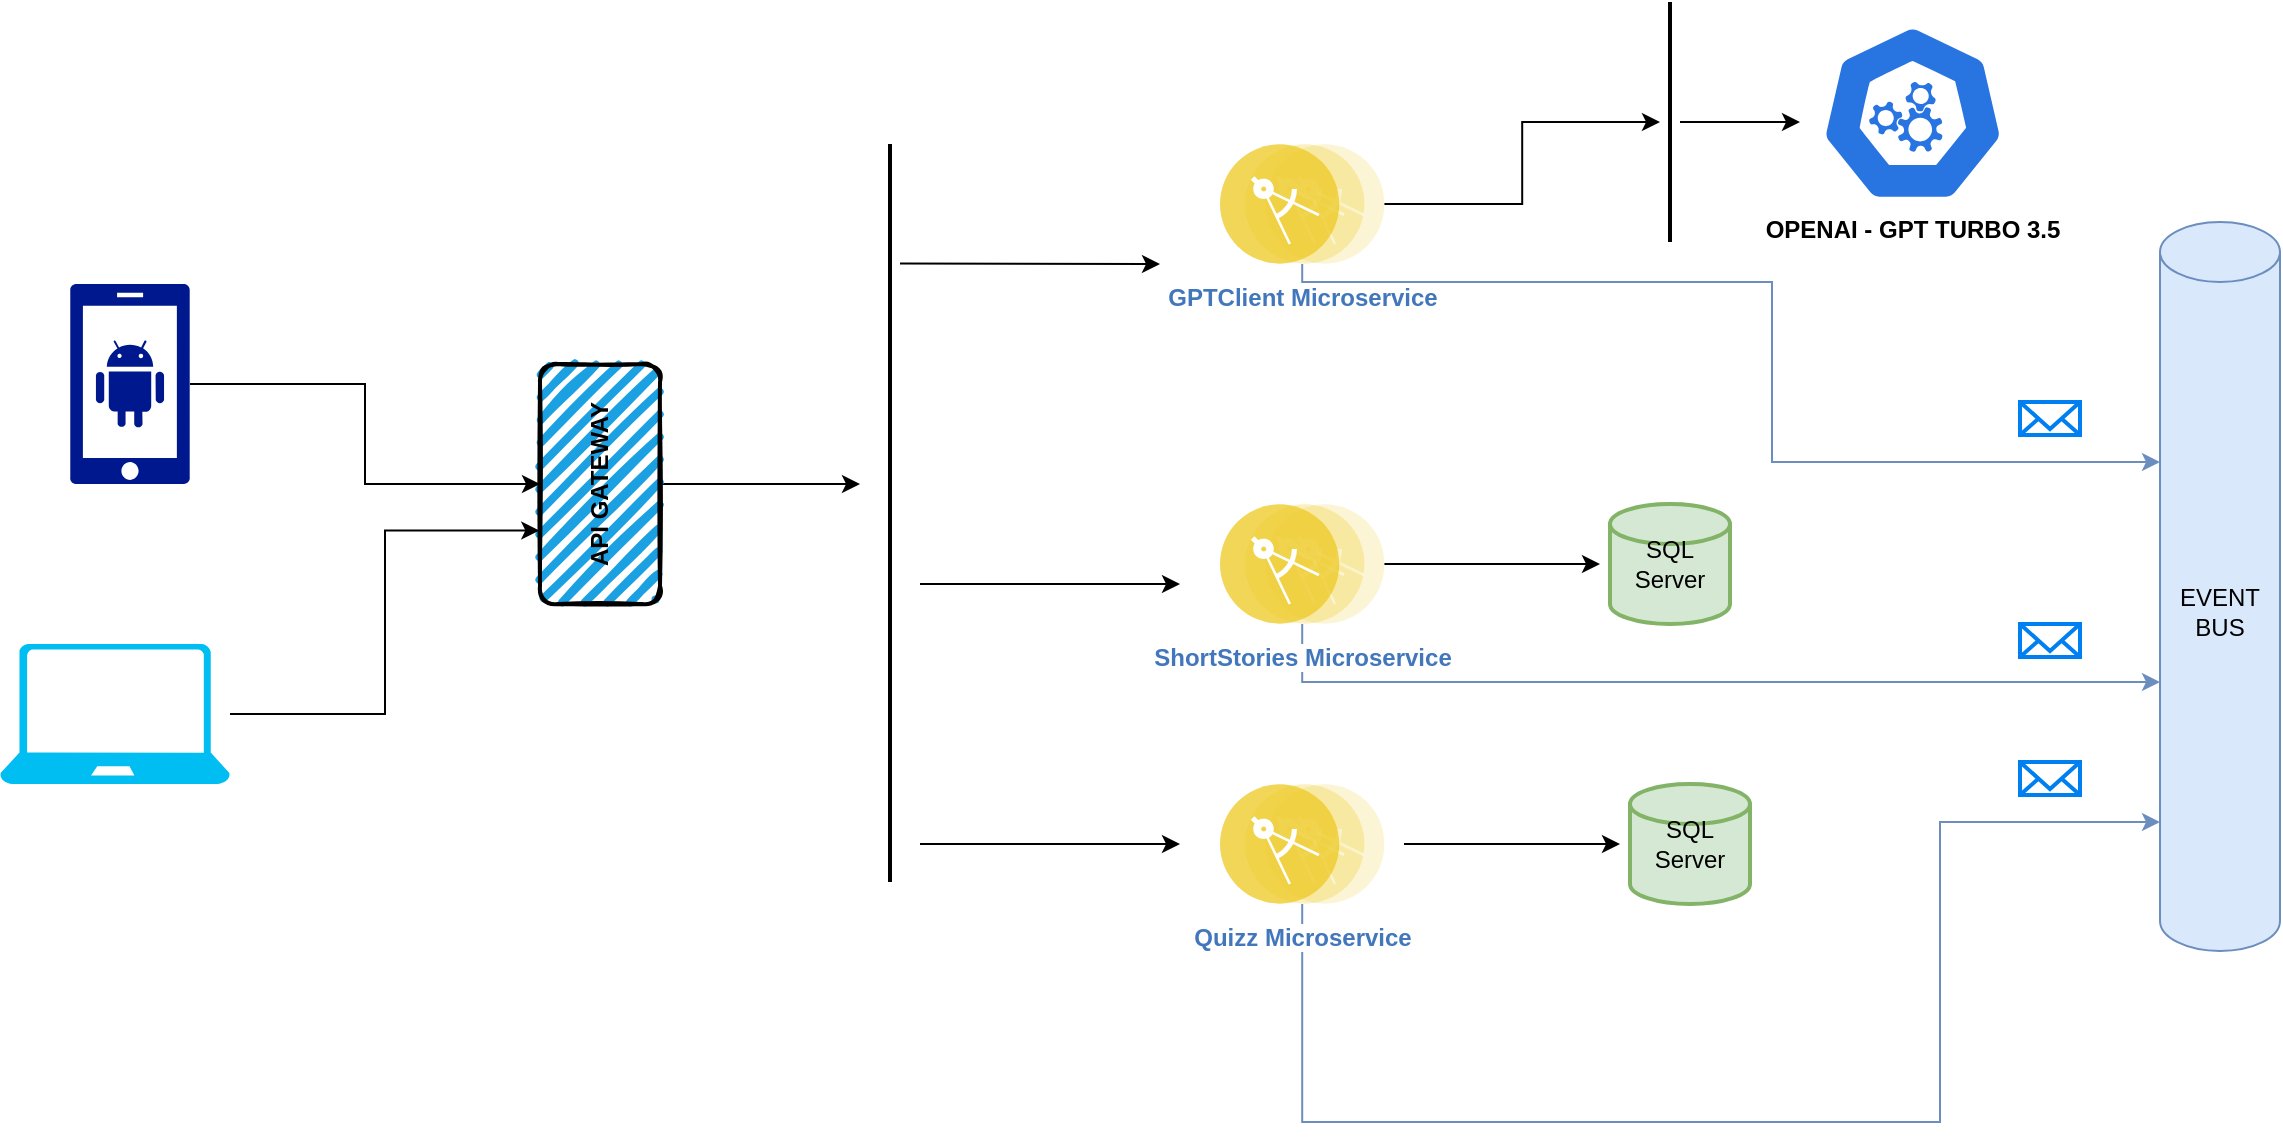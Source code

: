<mxfile version="24.7.7">
  <diagram name="Page-1" id="1e_sIHDldgGrLZsa9ddf">
    <mxGraphModel dx="2901" dy="1132" grid="1" gridSize="10" guides="1" tooltips="1" connect="1" arrows="1" fold="1" page="1" pageScale="1" pageWidth="827" pageHeight="1169" math="0" shadow="0">
      <root>
        <mxCell id="0" />
        <mxCell id="1" parent="0" />
        <mxCell id="2zjAChWFWSjOV7laMsus-18" style="edgeStyle=orthogonalEdgeStyle;rounded=0;orthogonalLoop=1;jettySize=auto;html=1;" edge="1" parent="1" source="2zjAChWFWSjOV7laMsus-3">
          <mxGeometry relative="1" as="geometry">
            <mxPoint x="60" y="251" as="targetPoint" />
          </mxGeometry>
        </mxCell>
        <mxCell id="2zjAChWFWSjOV7laMsus-3" value="&lt;b&gt;API GATEWAY&lt;/b&gt;" style="rounded=1;whiteSpace=wrap;html=1;strokeWidth=2;fillWeight=4;hachureGap=8;hachureAngle=45;fillColor=#1ba1e2;sketch=1;rotation=-90;" vertex="1" parent="1">
          <mxGeometry x="-130" y="221" width="120" height="60" as="geometry" />
        </mxCell>
        <mxCell id="2zjAChWFWSjOV7laMsus-23" style="edgeStyle=orthogonalEdgeStyle;rounded=0;orthogonalLoop=1;jettySize=auto;html=1;" edge="1" parent="1" source="2zjAChWFWSjOV7laMsus-4" target="2zjAChWFWSjOV7laMsus-21">
          <mxGeometry relative="1" as="geometry">
            <mxPoint x="450" y="111" as="targetPoint" />
          </mxGeometry>
        </mxCell>
        <mxCell id="2zjAChWFWSjOV7laMsus-41" style="edgeStyle=orthogonalEdgeStyle;rounded=0;orthogonalLoop=1;jettySize=auto;html=1;fillColor=#dae8fc;strokeColor=#6c8ebf;" edge="1" parent="1" source="2zjAChWFWSjOV7laMsus-4" target="2zjAChWFWSjOV7laMsus-35">
          <mxGeometry relative="1" as="geometry">
            <Array as="points">
              <mxPoint x="281" y="150" />
              <mxPoint x="516" y="150" />
              <mxPoint x="516" y="240" />
            </Array>
          </mxGeometry>
        </mxCell>
        <mxCell id="2zjAChWFWSjOV7laMsus-4" value="&lt;b&gt;GPTClient Microservice&lt;/b&gt;" style="image;aspect=fixed;perimeter=ellipsePerimeter;html=1;align=center;shadow=0;dashed=0;fontColor=#4277BB;labelBackgroundColor=default;fontSize=12;spacingTop=3;image=img/lib/ibm/applications/microservice.svg;" vertex="1" parent="1">
          <mxGeometry x="240" y="81" width="82.2" height="60" as="geometry" />
        </mxCell>
        <mxCell id="2zjAChWFWSjOV7laMsus-29" style="edgeStyle=orthogonalEdgeStyle;rounded=0;orthogonalLoop=1;jettySize=auto;html=1;" edge="1" parent="1" source="2zjAChWFWSjOV7laMsus-8">
          <mxGeometry relative="1" as="geometry">
            <mxPoint x="430" y="291" as="targetPoint" />
          </mxGeometry>
        </mxCell>
        <mxCell id="2zjAChWFWSjOV7laMsus-42" style="edgeStyle=orthogonalEdgeStyle;rounded=0;orthogonalLoop=1;jettySize=auto;html=1;fillColor=#dae8fc;strokeColor=#6c8ebf;" edge="1" parent="1" source="2zjAChWFWSjOV7laMsus-8" target="2zjAChWFWSjOV7laMsus-35">
          <mxGeometry relative="1" as="geometry">
            <Array as="points">
              <mxPoint x="281" y="350" />
            </Array>
          </mxGeometry>
        </mxCell>
        <mxCell id="2zjAChWFWSjOV7laMsus-8" value="&lt;b&gt;ShortStories Microservice&lt;/b&gt;" style="image;aspect=fixed;perimeter=ellipsePerimeter;html=1;align=center;shadow=0;dashed=0;fontColor=#4277BB;labelBackgroundColor=default;fontSize=12;spacingTop=3;image=img/lib/ibm/applications/microservice.svg;" vertex="1" parent="1">
          <mxGeometry x="240" y="261" width="82.2" height="60" as="geometry" />
        </mxCell>
        <mxCell id="2zjAChWFWSjOV7laMsus-43" style="edgeStyle=orthogonalEdgeStyle;rounded=0;orthogonalLoop=1;jettySize=auto;html=1;fillColor=#dae8fc;strokeColor=#6c8ebf;" edge="1" parent="1" source="2zjAChWFWSjOV7laMsus-10" target="2zjAChWFWSjOV7laMsus-35">
          <mxGeometry relative="1" as="geometry">
            <Array as="points">
              <mxPoint x="281" y="570" />
              <mxPoint x="600" y="570" />
              <mxPoint x="600" y="420" />
            </Array>
          </mxGeometry>
        </mxCell>
        <mxCell id="2zjAChWFWSjOV7laMsus-10" value="&lt;b&gt;Quizz Microservice&lt;/b&gt;" style="image;aspect=fixed;perimeter=ellipsePerimeter;html=1;align=center;shadow=0;dashed=0;fontColor=#4277BB;labelBackgroundColor=default;fontSize=12;spacingTop=3;image=img/lib/ibm/applications/microservice.svg;" vertex="1" parent="1">
          <mxGeometry x="240" y="401" width="82.2" height="60" as="geometry" />
        </mxCell>
        <mxCell id="2zjAChWFWSjOV7laMsus-15" style="edgeStyle=orthogonalEdgeStyle;rounded=0;orthogonalLoop=1;jettySize=auto;html=1;entryX=0.5;entryY=0;entryDx=0;entryDy=0;" edge="1" parent="1" source="2zjAChWFWSjOV7laMsus-11" target="2zjAChWFWSjOV7laMsus-3">
          <mxGeometry relative="1" as="geometry" />
        </mxCell>
        <mxCell id="2zjAChWFWSjOV7laMsus-11" value="" style="sketch=0;aspect=fixed;pointerEvents=1;shadow=0;dashed=0;html=1;strokeColor=none;labelPosition=center;verticalLabelPosition=bottom;verticalAlign=top;align=center;fillColor=#00188D;shape=mxgraph.mscae.enterprise.android_phone" vertex="1" parent="1">
          <mxGeometry x="-335" y="151" width="60" height="100" as="geometry" />
        </mxCell>
        <mxCell id="2zjAChWFWSjOV7laMsus-12" value="" style="verticalLabelPosition=bottom;html=1;verticalAlign=top;align=center;strokeColor=none;fillColor=#00BEF2;shape=mxgraph.azure.laptop;pointerEvents=1;" vertex="1" parent="1">
          <mxGeometry x="-370" y="331" width="115" height="70" as="geometry" />
        </mxCell>
        <mxCell id="2zjAChWFWSjOV7laMsus-14" value="" style="line;strokeWidth=2;direction=south;html=1;" vertex="1" parent="1">
          <mxGeometry x="70" y="81" width="10" height="369" as="geometry" />
        </mxCell>
        <mxCell id="2zjAChWFWSjOV7laMsus-17" style="edgeStyle=orthogonalEdgeStyle;rounded=0;orthogonalLoop=1;jettySize=auto;html=1;entryX=0.306;entryY=-0.006;entryDx=0;entryDy=0;entryPerimeter=0;" edge="1" parent="1" source="2zjAChWFWSjOV7laMsus-12" target="2zjAChWFWSjOV7laMsus-3">
          <mxGeometry relative="1" as="geometry" />
        </mxCell>
        <mxCell id="2zjAChWFWSjOV7laMsus-19" value="&lt;b&gt;OPENAI - GPT TURBO 3.5&lt;/b&gt;" style="aspect=fixed;sketch=0;html=1;dashed=0;whitespace=wrap;verticalLabelPosition=bottom;verticalAlign=top;fillColor=#2875E2;strokeColor=#ffffff;points=[[0.005,0.63,0],[0.1,0.2,0],[0.9,0.2,0],[0.5,0,0],[0.995,0.63,0],[0.72,0.99,0],[0.5,1,0],[0.28,0.99,0]];shape=mxgraph.kubernetes.icon2;prIcon=api" vertex="1" parent="1">
          <mxGeometry x="540" y="21" width="92.71" height="89" as="geometry" />
        </mxCell>
        <mxCell id="2zjAChWFWSjOV7laMsus-26" style="edgeStyle=orthogonalEdgeStyle;rounded=0;orthogonalLoop=1;jettySize=auto;html=1;" edge="1" parent="1" source="2zjAChWFWSjOV7laMsus-21">
          <mxGeometry relative="1" as="geometry">
            <mxPoint x="530" y="70" as="targetPoint" />
          </mxGeometry>
        </mxCell>
        <mxCell id="2zjAChWFWSjOV7laMsus-21" value="" style="line;strokeWidth=2;direction=south;html=1;" vertex="1" parent="1">
          <mxGeometry x="460" y="10" width="10" height="120" as="geometry" />
        </mxCell>
        <mxCell id="2zjAChWFWSjOV7laMsus-28" value="SQL Server" style="strokeWidth=2;html=1;shape=mxgraph.flowchart.database;whiteSpace=wrap;fillColor=#d5e8d4;strokeColor=#82b366;" vertex="1" parent="1">
          <mxGeometry x="435" y="261" width="60" height="60" as="geometry" />
        </mxCell>
        <mxCell id="2zjAChWFWSjOV7laMsus-30" style="edgeStyle=orthogonalEdgeStyle;rounded=0;orthogonalLoop=1;jettySize=auto;html=1;" edge="1" parent="1">
          <mxGeometry relative="1" as="geometry">
            <mxPoint x="440" y="431" as="targetPoint" />
            <mxPoint x="332" y="431" as="sourcePoint" />
          </mxGeometry>
        </mxCell>
        <mxCell id="2zjAChWFWSjOV7laMsus-31" value="SQL Server" style="strokeWidth=2;html=1;shape=mxgraph.flowchart.database;whiteSpace=wrap;fillColor=#d5e8d4;strokeColor=#82b366;" vertex="1" parent="1">
          <mxGeometry x="445" y="401" width="60" height="60" as="geometry" />
        </mxCell>
        <mxCell id="2zjAChWFWSjOV7laMsus-32" value="" style="endArrow=classic;html=1;rounded=0;exitX=0.162;exitY=0;exitDx=0;exitDy=0;exitPerimeter=0;" edge="1" parent="1" source="2zjAChWFWSjOV7laMsus-14">
          <mxGeometry width="50" height="50" relative="1" as="geometry">
            <mxPoint x="230" y="231" as="sourcePoint" />
            <mxPoint x="210" y="141" as="targetPoint" />
          </mxGeometry>
        </mxCell>
        <mxCell id="2zjAChWFWSjOV7laMsus-33" value="" style="endArrow=classic;html=1;rounded=0;exitX=0.162;exitY=0;exitDx=0;exitDy=0;exitPerimeter=0;" edge="1" parent="1">
          <mxGeometry width="50" height="50" relative="1" as="geometry">
            <mxPoint x="90" y="301" as="sourcePoint" />
            <mxPoint x="220" y="301" as="targetPoint" />
          </mxGeometry>
        </mxCell>
        <mxCell id="2zjAChWFWSjOV7laMsus-34" value="" style="endArrow=classic;html=1;rounded=0;exitX=0.162;exitY=0;exitDx=0;exitDy=0;exitPerimeter=0;" edge="1" parent="1">
          <mxGeometry width="50" height="50" relative="1" as="geometry">
            <mxPoint x="90" y="431" as="sourcePoint" />
            <mxPoint x="220" y="431" as="targetPoint" />
          </mxGeometry>
        </mxCell>
        <mxCell id="2zjAChWFWSjOV7laMsus-35" value="EVENT BUS" style="shape=cylinder3;whiteSpace=wrap;html=1;boundedLbl=1;backgroundOutline=1;size=15;fillColor=#dae8fc;strokeColor=#6c8ebf;" vertex="1" parent="1">
          <mxGeometry x="710" y="120" width="60" height="364.5" as="geometry" />
        </mxCell>
        <mxCell id="2zjAChWFWSjOV7laMsus-44" value="" style="html=1;verticalLabelPosition=bottom;align=center;labelBackgroundColor=#ffffff;verticalAlign=top;strokeWidth=2;strokeColor=#0080F0;shadow=0;dashed=0;shape=mxgraph.ios7.icons.mail;" vertex="1" parent="1">
          <mxGeometry x="640" y="210" width="30" height="16.5" as="geometry" />
        </mxCell>
        <mxCell id="2zjAChWFWSjOV7laMsus-45" value="" style="html=1;verticalLabelPosition=bottom;align=center;labelBackgroundColor=#ffffff;verticalAlign=top;strokeWidth=2;strokeColor=#0080F0;shadow=0;dashed=0;shape=mxgraph.ios7.icons.mail;" vertex="1" parent="1">
          <mxGeometry x="640" y="321" width="30" height="16.5" as="geometry" />
        </mxCell>
        <mxCell id="2zjAChWFWSjOV7laMsus-46" value="" style="html=1;verticalLabelPosition=bottom;align=center;labelBackgroundColor=#ffffff;verticalAlign=top;strokeWidth=2;strokeColor=#0080F0;shadow=0;dashed=0;shape=mxgraph.ios7.icons.mail;" vertex="1" parent="1">
          <mxGeometry x="640" y="390" width="30" height="16.5" as="geometry" />
        </mxCell>
      </root>
    </mxGraphModel>
  </diagram>
</mxfile>
